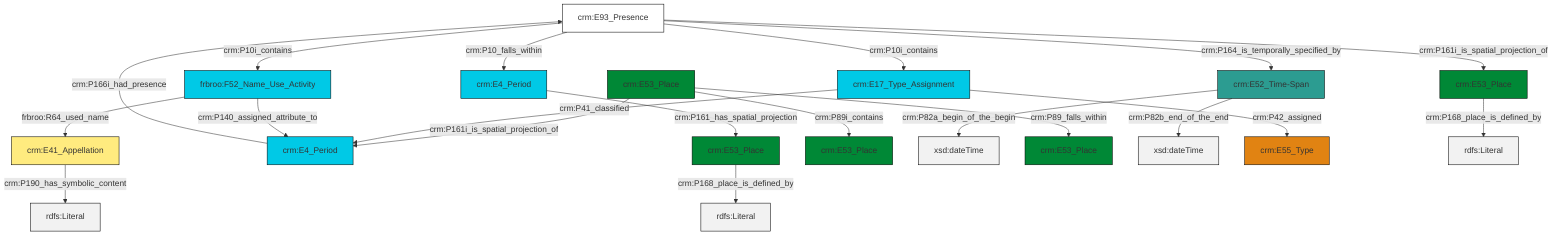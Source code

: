 graph TD
classDef Literal fill:#f2f2f2,stroke:#000000;
classDef CRM_Entity fill:#FFFFFF,stroke:#000000;
classDef Temporal_Entity fill:#00C9E6, stroke:#000000;
classDef Type fill:#E18312, stroke:#000000;
classDef Time-Span fill:#2C9C91, stroke:#000000;
classDef Appellation fill:#FFEB7F, stroke:#000000;
classDef Place fill:#008836, stroke:#000000;
classDef Persistent_Item fill:#B266B2, stroke:#000000;
classDef Conceptual_Object fill:#FFD700, stroke:#000000;
classDef Physical_Thing fill:#D2B48C, stroke:#000000;
classDef Actor fill:#f58aad, stroke:#000000;
classDef PC_Classes fill:#4ce600, stroke:#000000;
classDef Multi fill:#cccccc,stroke:#000000;

0["crm:E4_Period"]:::Temporal_Entity -->|crm:P161_has_spatial_projection| 1["crm:E53_Place"]:::Place
2["crm:E93_Presence"]:::CRM_Entity -->|crm:P10i_contains| 3["frbroo:F52_Name_Use_Activity"]:::Temporal_Entity
2["crm:E93_Presence"]:::CRM_Entity -->|crm:P10i_contains| 4["crm:E17_Type_Assignment"]:::Temporal_Entity
5["crm:E53_Place"]:::Place -->|crm:P161i_is_spatial_projection_of| 6["crm:E4_Period"]:::Temporal_Entity
1["crm:E53_Place"]:::Place -->|crm:P168_place_is_defined_by| 7[rdfs:Literal]:::Literal
8["crm:E41_Appellation"]:::Appellation -->|crm:P190_has_symbolic_content| 9[rdfs:Literal]:::Literal
4["crm:E17_Type_Assignment"]:::Temporal_Entity -->|crm:P41_classified| 6["crm:E4_Period"]:::Temporal_Entity
5["crm:E53_Place"]:::Place -->|crm:P89i_contains| 10["crm:E53_Place"]:::Place
15["crm:E52_Time-Span"]:::Time-Span -->|crm:P82a_begin_of_the_begin| 16[xsd:dateTime]:::Literal
2["crm:E93_Presence"]:::CRM_Entity -->|crm:P164_is_temporally_specified_by| 15["crm:E52_Time-Span"]:::Time-Span
2["crm:E93_Presence"]:::CRM_Entity -->|crm:P10_falls_within| 0["crm:E4_Period"]:::Temporal_Entity
3["frbroo:F52_Name_Use_Activity"]:::Temporal_Entity -->|crm:P140_assigned_attribute_to| 6["crm:E4_Period"]:::Temporal_Entity
15["crm:E52_Time-Span"]:::Time-Span -->|crm:P82b_end_of_the_end| 20[xsd:dateTime]:::Literal
3["frbroo:F52_Name_Use_Activity"]:::Temporal_Entity -->|frbroo:R64_used_name| 8["crm:E41_Appellation"]:::Appellation
6["crm:E4_Period"]:::Temporal_Entity -->|crm:P166i_had_presence| 2["crm:E93_Presence"]:::CRM_Entity
4["crm:E17_Type_Assignment"]:::Temporal_Entity -->|crm:P42_assigned| 25["crm:E55_Type"]:::Type
2["crm:E93_Presence"]:::CRM_Entity -->|crm:P161i_is_spatial_projection_of| 28["crm:E53_Place"]:::Place
5["crm:E53_Place"]:::Place -->|crm:P89_falls_within| 18["crm:E53_Place"]:::Place
28["crm:E53_Place"]:::Place -->|crm:P168_place_is_defined_by| 29[rdfs:Literal]:::Literal